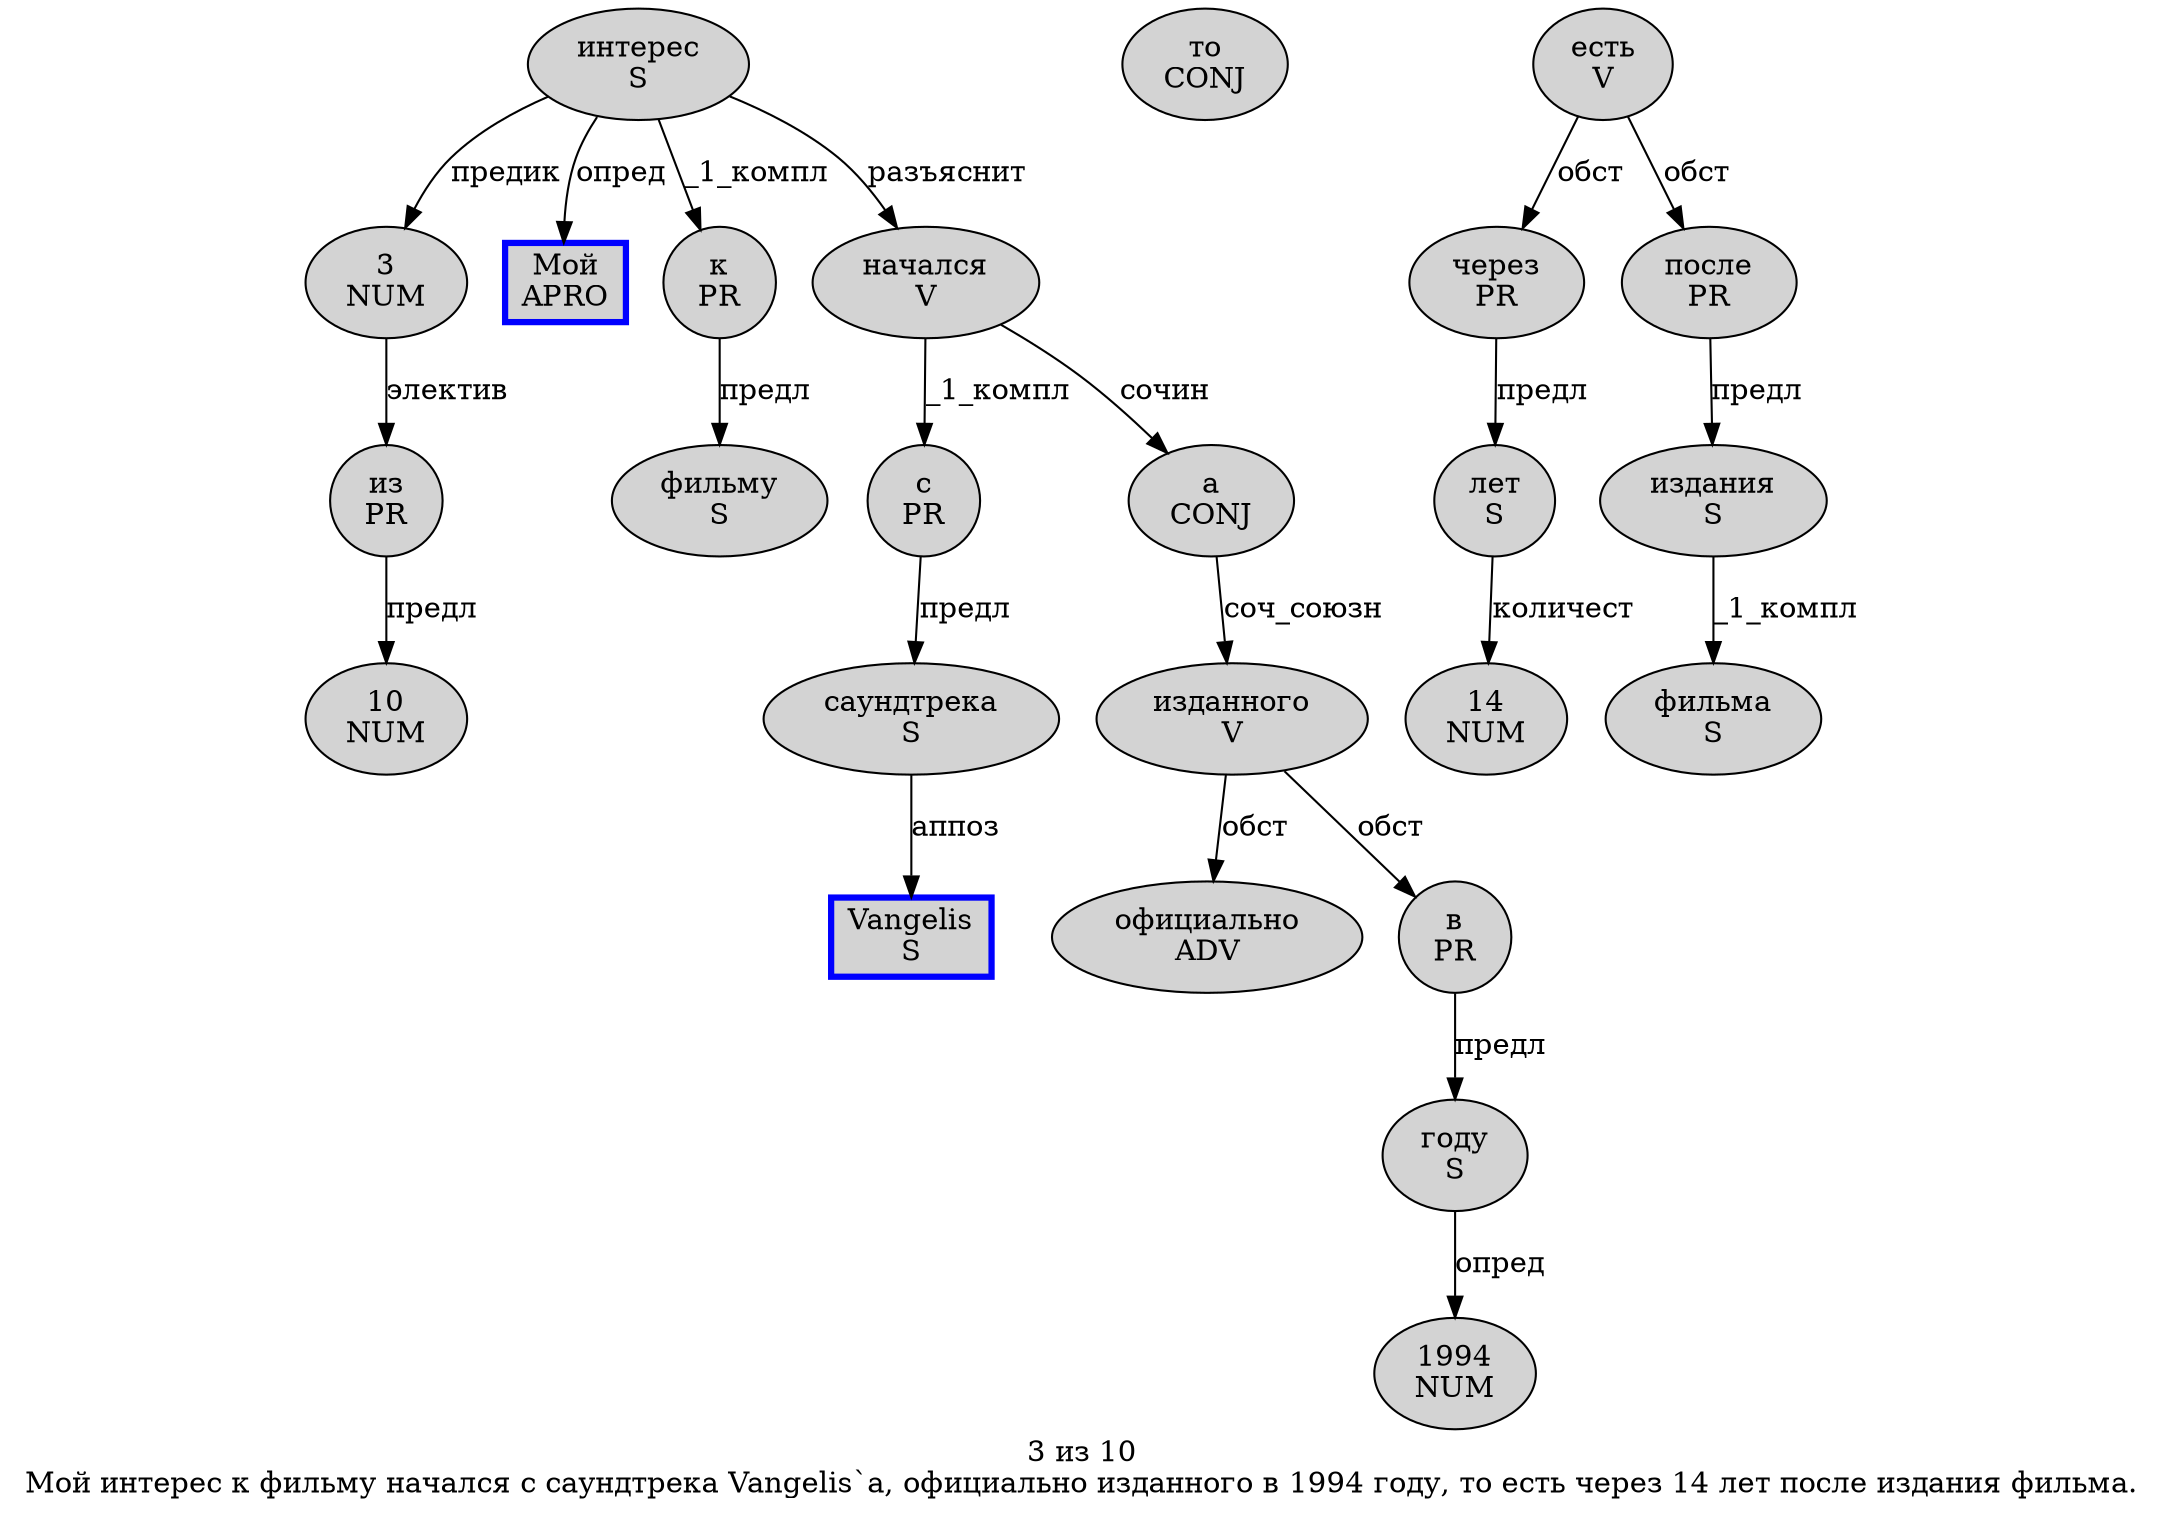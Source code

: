 digraph SENTENCE_2795 {
	graph [label="3 из 10
Мой интерес к фильму начался с саундтрека Vangelis`а, официально изданного в 1994 году, то есть через 14 лет после издания фильма."]
	node [style=filled]
		0 [label="3
NUM" color="" fillcolor=lightgray penwidth=1 shape=ellipse]
		1 [label="из
PR" color="" fillcolor=lightgray penwidth=1 shape=ellipse]
		2 [label="10
NUM" color="" fillcolor=lightgray penwidth=1 shape=ellipse]
		3 [label="Мой
APRO" color=blue fillcolor=lightgray penwidth=3 shape=box]
		4 [label="интерес
S" color="" fillcolor=lightgray penwidth=1 shape=ellipse]
		5 [label="к
PR" color="" fillcolor=lightgray penwidth=1 shape=ellipse]
		6 [label="фильму
S" color="" fillcolor=lightgray penwidth=1 shape=ellipse]
		7 [label="начался
V" color="" fillcolor=lightgray penwidth=1 shape=ellipse]
		8 [label="с
PR" color="" fillcolor=lightgray penwidth=1 shape=ellipse]
		9 [label="саундтрека
S" color="" fillcolor=lightgray penwidth=1 shape=ellipse]
		10 [label="Vangelis
S" color=blue fillcolor=lightgray penwidth=3 shape=box]
		12 [label="а
CONJ" color="" fillcolor=lightgray penwidth=1 shape=ellipse]
		14 [label="официально
ADV" color="" fillcolor=lightgray penwidth=1 shape=ellipse]
		15 [label="изданного
V" color="" fillcolor=lightgray penwidth=1 shape=ellipse]
		16 [label="в
PR" color="" fillcolor=lightgray penwidth=1 shape=ellipse]
		17 [label="1994
NUM" color="" fillcolor=lightgray penwidth=1 shape=ellipse]
		18 [label="году
S" color="" fillcolor=lightgray penwidth=1 shape=ellipse]
		20 [label="то
CONJ" color="" fillcolor=lightgray penwidth=1 shape=ellipse]
		21 [label="есть
V" color="" fillcolor=lightgray penwidth=1 shape=ellipse]
		22 [label="через
PR" color="" fillcolor=lightgray penwidth=1 shape=ellipse]
		23 [label="14
NUM" color="" fillcolor=lightgray penwidth=1 shape=ellipse]
		24 [label="лет
S" color="" fillcolor=lightgray penwidth=1 shape=ellipse]
		25 [label="после
PR" color="" fillcolor=lightgray penwidth=1 shape=ellipse]
		26 [label="издания
S" color="" fillcolor=lightgray penwidth=1 shape=ellipse]
		27 [label="фильма
S" color="" fillcolor=lightgray penwidth=1 shape=ellipse]
			26 -> 27 [label="_1_компл"]
			25 -> 26 [label="предл"]
			9 -> 10 [label="аппоз"]
			7 -> 8 [label="_1_компл"]
			7 -> 12 [label="сочин"]
			0 -> 1 [label="электив"]
			15 -> 14 [label="обст"]
			15 -> 16 [label="обст"]
			5 -> 6 [label="предл"]
			24 -> 23 [label="количест"]
			4 -> 0 [label="предик"]
			4 -> 3 [label="опред"]
			4 -> 5 [label="_1_компл"]
			4 -> 7 [label="разъяснит"]
			18 -> 17 [label="опред"]
			12 -> 15 [label="соч_союзн"]
			21 -> 22 [label="обст"]
			21 -> 25 [label="обст"]
			22 -> 24 [label="предл"]
			16 -> 18 [label="предл"]
			1 -> 2 [label="предл"]
			8 -> 9 [label="предл"]
}
